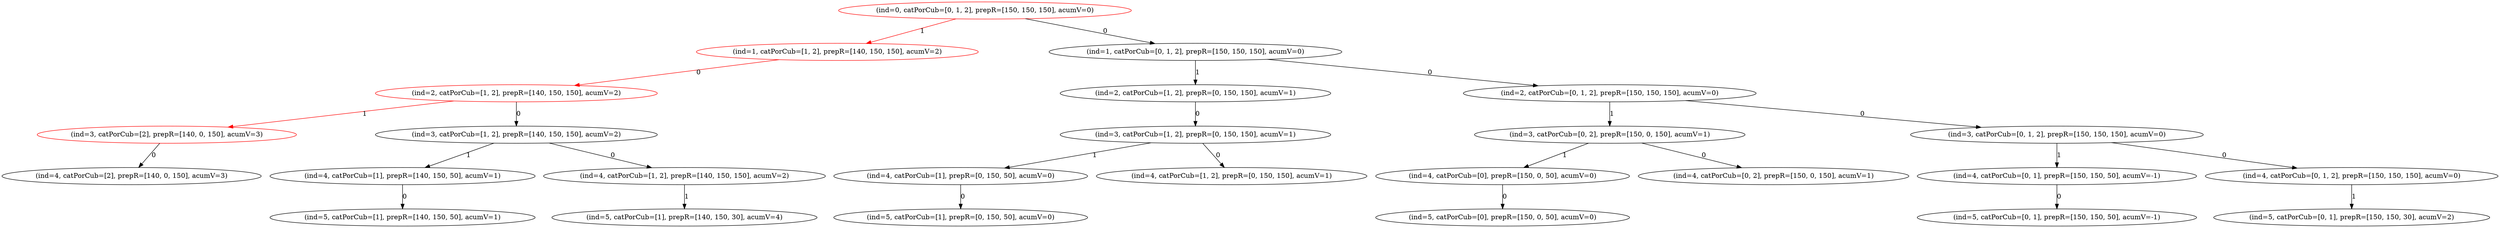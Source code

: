 strict digraph G {
  1 [ color="red" label="(ind=3, catPorCub=[2], prepR=[140, 0, 150], acumV=3)" ];
  2 [ label="(ind=4, catPorCub=[2], prepR=[140, 0, 150], acumV=3)" ];
  3 [ color="red" label="(ind=2, catPorCub=[1, 2], prepR=[140, 150, 150], acumV=2)" ];
  4 [ label="(ind=4, catPorCub=[1], prepR=[140, 150, 50], acumV=1)" ];
  5 [ label="(ind=5, catPorCub=[1], prepR=[140, 150, 50], acumV=1)" ];
  6 [ label="(ind=3, catPorCub=[1, 2], prepR=[140, 150, 150], acumV=2)" ];
  7 [ label="(ind=4, catPorCub=[1, 2], prepR=[140, 150, 150], acumV=2)" ];
  8 [ label="(ind=5, catPorCub=[1], prepR=[140, 150, 30], acumV=4)" ];
  9 [ color="red" label="(ind=1, catPorCub=[1, 2], prepR=[140, 150, 150], acumV=2)" ];
  10 [ color="red" label="(ind=0, catPorCub=[0, 1, 2], prepR=[150, 150, 150], acumV=0)" ];
  11 [ label="(ind=4, catPorCub=[1], prepR=[0, 150, 50], acumV=0)" ];
  12 [ label="(ind=5, catPorCub=[1], prepR=[0, 150, 50], acumV=0)" ];
  13 [ label="(ind=3, catPorCub=[1, 2], prepR=[0, 150, 150], acumV=1)" ];
  14 [ label="(ind=4, catPorCub=[1, 2], prepR=[0, 150, 150], acumV=1)" ];
  15 [ label="(ind=2, catPorCub=[1, 2], prepR=[0, 150, 150], acumV=1)" ];
  16 [ label="(ind=1, catPorCub=[0, 1, 2], prepR=[150, 150, 150], acumV=0)" ];
  17 [ label="(ind=4, catPorCub=[0], prepR=[150, 0, 50], acumV=0)" ];
  18 [ label="(ind=5, catPorCub=[0], prepR=[150, 0, 50], acumV=0)" ];
  19 [ label="(ind=3, catPorCub=[0, 2], prepR=[150, 0, 150], acumV=1)" ];
  20 [ label="(ind=4, catPorCub=[0, 2], prepR=[150, 0, 150], acumV=1)" ];
  21 [ label="(ind=2, catPorCub=[0, 1, 2], prepR=[150, 150, 150], acumV=0)" ];
  22 [ label="(ind=4, catPorCub=[0, 1], prepR=[150, 150, 50], acumV=-1)" ];
  23 [ label="(ind=5, catPorCub=[0, 1], prepR=[150, 150, 50], acumV=-1)" ];
  24 [ label="(ind=3, catPorCub=[0, 1, 2], prepR=[150, 150, 150], acumV=0)" ];
  25 [ label="(ind=4, catPorCub=[0, 1, 2], prepR=[150, 150, 150], acumV=0)" ];
  26 [ label="(ind=5, catPorCub=[0, 1], prepR=[150, 150, 30], acumV=2)" ];
  1 -> 2 [ label="0" ];
  3 -> 1 [ color="red" label="1" ];
  4 -> 5 [ label="0" ];
  6 -> 4 [ label="1" ];
  7 -> 8 [ label="1" ];
  6 -> 7 [ label="0" ];
  3 -> 6 [ label="0" ];
  9 -> 3 [ color="red" label="0" ];
  10 -> 9 [ color="red" label="1" ];
  11 -> 12 [ label="0" ];
  13 -> 11 [ label="1" ];
  13 -> 14 [ label="0" ];
  15 -> 13 [ label="0" ];
  16 -> 15 [ label="1" ];
  17 -> 18 [ label="0" ];
  19 -> 17 [ label="1" ];
  19 -> 20 [ label="0" ];
  21 -> 19 [ label="1" ];
  22 -> 23 [ label="0" ];
  24 -> 22 [ label="1" ];
  25 -> 26 [ label="1" ];
  24 -> 25 [ label="0" ];
  21 -> 24 [ label="0" ];
  16 -> 21 [ label="0" ];
  10 -> 16 [ label="0" ];
}
